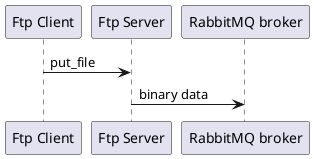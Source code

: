 @startuml

participant "Ftp Client" as FC
participant "Ftp Server" as FS
participant "RabbitMQ broker" as RMQ

FC -> FS:  put_file
FS -> RMQ: binary data
@enduml